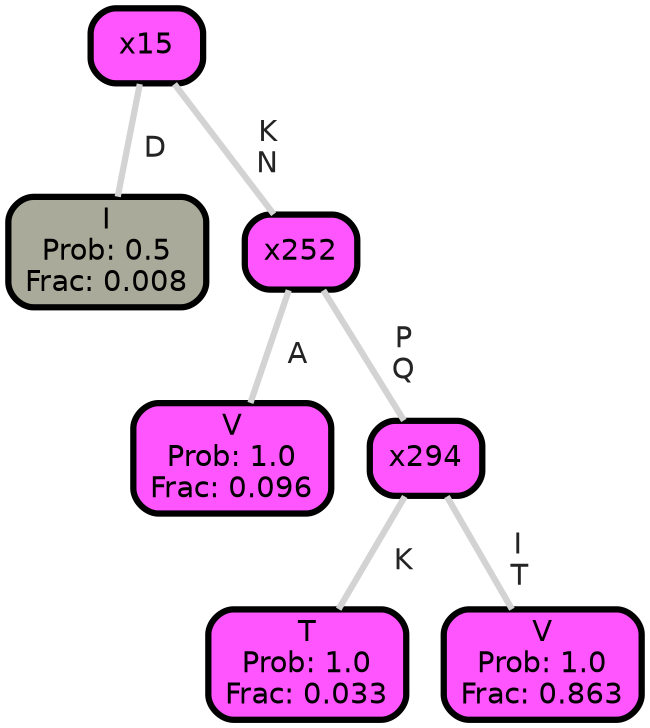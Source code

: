 graph Tree {
node [shape=box, style="filled, rounded",color="black",penwidth="3",fontcolor="black",                 fontname=helvetica] ;
graph [ranksep="0 equally", splines=straight,                 bgcolor=transparent, dpi=200] ;
edge [fontname=helvetica, fontweight=bold,fontcolor=grey14,color=lightgray] ;
0 [label="I
Prob: 0.5
Frac: 0.008", fillcolor="#aaaa9a"] ;
1 [label="x15", fillcolor="#fe55fe"] ;
2 [label="V
Prob: 1.0
Frac: 0.096", fillcolor="#ff55ff"] ;
3 [label="x252", fillcolor="#ff55ff"] ;
4 [label="T
Prob: 1.0
Frac: 0.033", fillcolor="#ff55ff"] ;
5 [label="x294", fillcolor="#ff55ff"] ;
6 [label="V
Prob: 1.0
Frac: 0.863", fillcolor="#ff55ff"] ;
1 -- 0 [label=" D",penwidth=3] ;
1 -- 3 [label=" K\n N",penwidth=3] ;
3 -- 2 [label=" A",penwidth=3] ;
3 -- 5 [label=" P\n Q",penwidth=3] ;
5 -- 4 [label=" K",penwidth=3] ;
5 -- 6 [label=" I\n T",penwidth=3] ;
{rank = same;}}